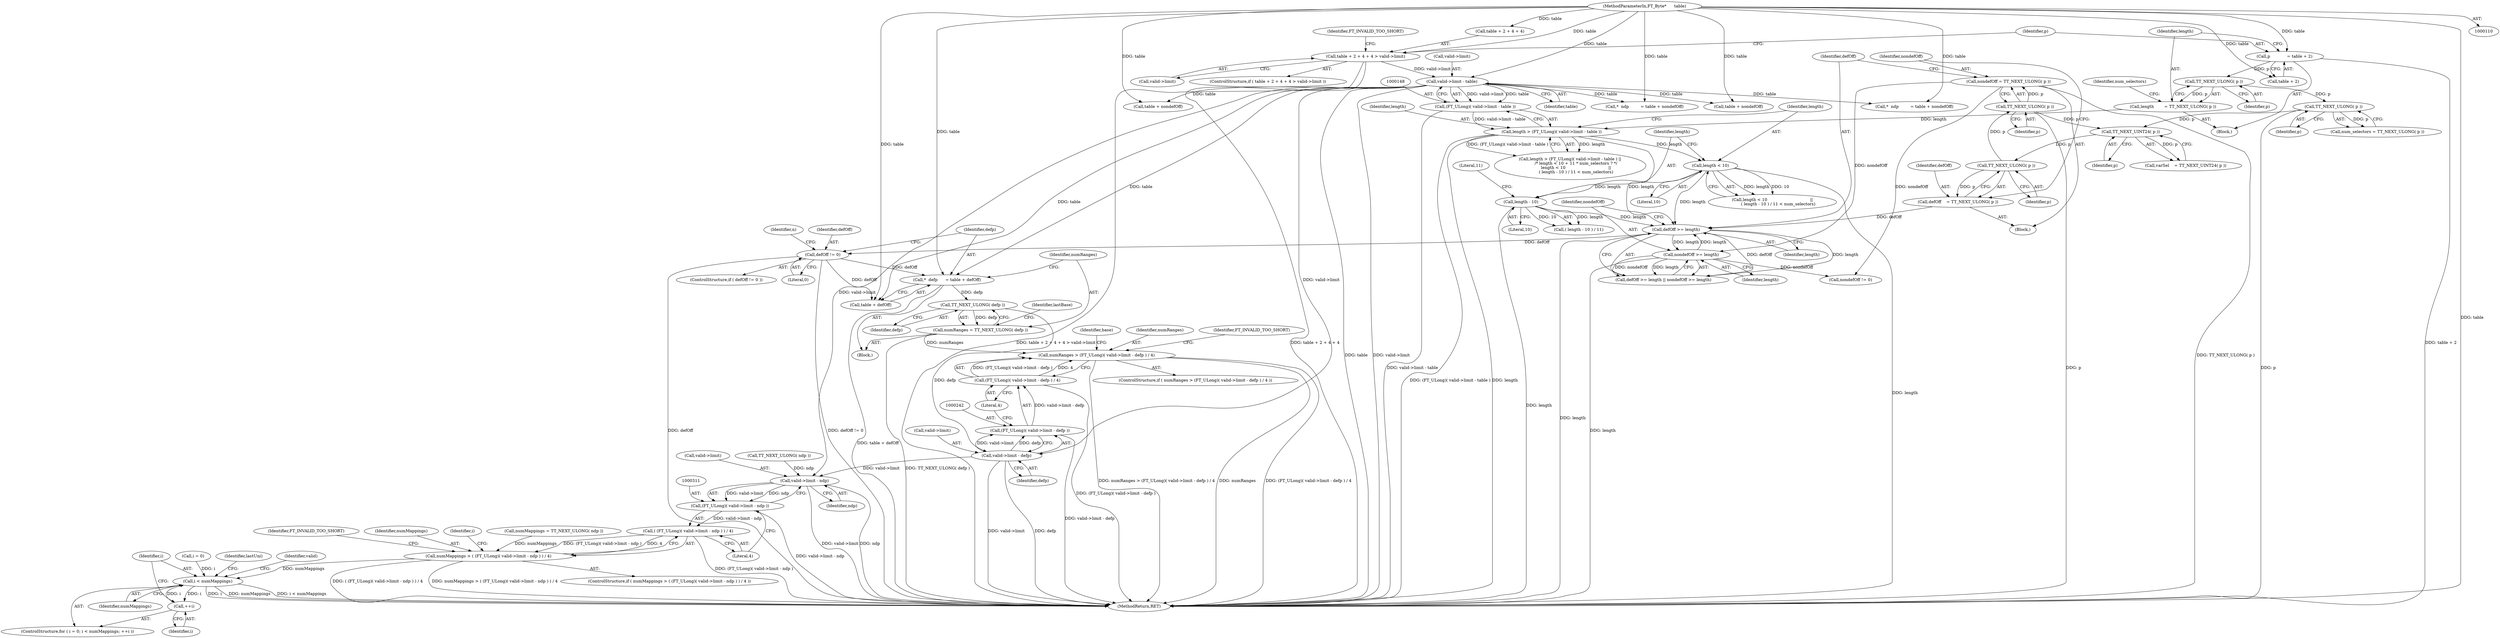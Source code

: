 digraph "0_savannah_57cbb8c148999ba8f14ed53435fc071ac9953afd@pointer" {
"1000230" [label="(Call,TT_NEXT_ULONG( defp ))"];
"1000222" [label="(Call,*  defp      = table + defOff)"];
"1000149" [label="(Call,valid->limit - table)"];
"1000118" [label="(Call,table + 2 + 4 + 4 > valid->limit)"];
"1000111" [label="(MethodParameterIn,FT_Byte*      table)"];
"1000217" [label="(Call,defOff != 0)"];
"1000199" [label="(Call,defOff >= length)"];
"1000188" [label="(Call,defOff    = TT_NEXT_ULONG( p ))"];
"1000190" [label="(Call,TT_NEXT_ULONG( p ))"];
"1000185" [label="(Call,TT_NEXT_UINT24( p ))"];
"1000141" [label="(Call,TT_NEXT_ULONG( p ))"];
"1000137" [label="(Call,TT_NEXT_ULONG( p ))"];
"1000130" [label="(Call,p             = table + 2)"];
"1000195" [label="(Call,TT_NEXT_ULONG( p ))"];
"1000155" [label="(Call,length < 10)"];
"1000145" [label="(Call,length > (FT_ULong)( valid->limit - table ))"];
"1000135" [label="(Call,length        = TT_NEXT_ULONG( p ))"];
"1000147" [label="(Call,(FT_ULong)( valid->limit - table ))"];
"1000160" [label="(Call,length - 10)"];
"1000202" [label="(Call,nondefOff >= length)"];
"1000193" [label="(Call,nondefOff = TT_NEXT_ULONG( p ))"];
"1000228" [label="(Call,numRanges = TT_NEXT_ULONG( defp ))"];
"1000238" [label="(Call,numRanges > (FT_ULong)( valid->limit - defp ) / 4)"];
"1000243" [label="(Call,valid->limit - defp)"];
"1000241" [label="(Call,(FT_ULong)( valid->limit - defp ))"];
"1000240" [label="(Call,(FT_ULong)( valid->limit - defp ) / 4)"];
"1000312" [label="(Call,valid->limit - ndp)"];
"1000310" [label="(Call,(FT_ULong)( valid->limit - ndp ))"];
"1000309" [label="(Call,( (FT_ULong)( valid->limit - ndp ) ) / 4)"];
"1000307" [label="(Call,numMappings > ( (FT_ULong)( valid->limit - ndp ) ) / 4)"];
"1000323" [label="(Call,i < numMappings)"];
"1000326" [label="(Call,++i)"];
"1000219" [label="(Literal,0)"];
"1000253" [label="(Identifier,base)"];
"1000129" [label="(Identifier,FT_INVALID_TOO_SHORT)"];
"1000119" [label="(Call,table + 2 + 4 + 4)"];
"1000243" [label="(Call,valid->limit - defp)"];
"1000293" [label="(Call,table + nondefOff)"];
"1000202" [label="(Call,nondefOff >= length)"];
"1000216" [label="(ControlStructure,if ( defOff != 0 ))"];
"1000325" [label="(Identifier,numMappings)"];
"1000160" [label="(Call,length - 10)"];
"1000132" [label="(Call,table + 2)"];
"1000224" [label="(Call,table + defOff)"];
"1000201" [label="(Identifier,length)"];
"1000324" [label="(Identifier,i)"];
"1000309" [label="(Call,( (FT_ULong)( valid->limit - ndp ) ) / 4)"];
"1000155" [label="(Call,length < 10)"];
"1000270" [label="(Call,nondefOff != 0)"];
"1000126" [label="(Call,valid->limit)"];
"1000231" [label="(Identifier,defp)"];
"1000138" [label="(Identifier,p)"];
"1000195" [label="(Call,TT_NEXT_ULONG( p ))"];
"1000154" [label="(Call,length < 10                                 ||\n         ( length - 10 ) / 11 < num_selectors)"];
"1000306" [label="(ControlStructure,if ( numMappings > ( (FT_ULong)( valid->limit - ndp ) ) / 4 ))"];
"1000193" [label="(Call,nondefOff = TT_NEXT_ULONG( p ))"];
"1000142" [label="(Identifier,p)"];
"1000291" [label="(Call,*  ndp         = table + nondefOff)"];
"1000118" [label="(Call,table + 2 + 4 + 4 > valid->limit)"];
"1000297" [label="(Call,numMappings = TT_NEXT_ULONG( ndp ))"];
"1000149" [label="(Call,valid->limit - table)"];
"1000317" [label="(Literal,4)"];
"1000235" [label="(Identifier,lastBase)"];
"1000345" [label="(MethodReturn,RET)"];
"1000312" [label="(Call,valid->limit - ndp)"];
"1000186" [label="(Identifier,p)"];
"1000248" [label="(Literal,4)"];
"1000136" [label="(Identifier,length)"];
"1000299" [label="(Call,TT_NEXT_ULONG( ndp ))"];
"1000275" [label="(Call,*  ndp         = table + nondefOff)"];
"1000318" [label="(Identifier,FT_INVALID_TOO_SHORT)"];
"1000194" [label="(Identifier,nondefOff)"];
"1000217" [label="(Call,defOff != 0)"];
"1000183" [label="(Call,varSel    = TT_NEXT_UINT24( p ))"];
"1000130" [label="(Call,p             = table + 2)"];
"1000111" [label="(MethodParameterIn,FT_Byte*      table)"];
"1000113" [label="(Block,)"];
"1000310" [label="(Call,(FT_ULong)( valid->limit - ndp ))"];
"1000323" [label="(Call,i < numMappings)"];
"1000320" [label="(Call,i = 0)"];
"1000307" [label="(Call,numMappings > ( (FT_ULong)( valid->limit - ndp ) ) / 4)"];
"1000244" [label="(Call,valid->limit)"];
"1000159" [label="(Call,( length - 10 ) / 11)"];
"1000162" [label="(Literal,10)"];
"1000156" [label="(Identifier,length)"];
"1000326" [label="(Call,++i)"];
"1000144" [label="(Call,length > (FT_ULong)( valid->limit - table ) ||\n         /* length < 10 + 11 * num_selectors ? */\n         length < 10                                 ||\n         ( length - 10 ) / 11 < num_selectors)"];
"1000189" [label="(Identifier,defOff)"];
"1000247" [label="(Identifier,defp)"];
"1000240" [label="(Call,(FT_ULong)( valid->limit - defp ) / 4)"];
"1000237" [label="(ControlStructure,if ( numRanges > (FT_ULong)( valid->limit - defp ) / 4 ))"];
"1000313" [label="(Call,valid->limit)"];
"1000147" [label="(Call,(FT_ULong)( valid->limit - table ))"];
"1000117" [label="(ControlStructure,if ( table + 2 + 4 + 4 > valid->limit ))"];
"1000141" [label="(Call,TT_NEXT_ULONG( p ))"];
"1000150" [label="(Call,valid->limit)"];
"1000308" [label="(Identifier,numMappings)"];
"1000222" [label="(Call,*  defp      = table + defOff)"];
"1000191" [label="(Identifier,p)"];
"1000190" [label="(Call,TT_NEXT_ULONG( p ))"];
"1000319" [label="(ControlStructure,for ( i = 0; i < numMappings; ++i ))"];
"1000327" [label="(Identifier,i)"];
"1000204" [label="(Identifier,length)"];
"1000239" [label="(Identifier,numRanges)"];
"1000137" [label="(Call,TT_NEXT_ULONG( p ))"];
"1000140" [label="(Identifier,num_selectors)"];
"1000153" [label="(Identifier,table)"];
"1000316" [label="(Identifier,ndp)"];
"1000145" [label="(Call,length > (FT_ULong)( valid->limit - table ))"];
"1000199" [label="(Call,defOff >= length)"];
"1000218" [label="(Identifier,defOff)"];
"1000139" [label="(Call,num_selectors = TT_NEXT_ULONG( p ))"];
"1000321" [label="(Identifier,i)"];
"1000200" [label="(Identifier,defOff)"];
"1000161" [label="(Identifier,length)"];
"1000163" [label="(Literal,11)"];
"1000203" [label="(Identifier,nondefOff)"];
"1000230" [label="(Call,TT_NEXT_ULONG( defp ))"];
"1000157" [label="(Literal,10)"];
"1000180" [label="(Identifier,n)"];
"1000241" [label="(Call,(FT_ULong)( valid->limit - defp ))"];
"1000220" [label="(Block,)"];
"1000185" [label="(Call,TT_NEXT_UINT24( p ))"];
"1000181" [label="(Block,)"];
"1000198" [label="(Call,defOff >= length || nondefOff >= length)"];
"1000135" [label="(Call,length        = TT_NEXT_ULONG( p ))"];
"1000228" [label="(Call,numRanges = TT_NEXT_ULONG( defp ))"];
"1000188" [label="(Call,defOff    = TT_NEXT_ULONG( p ))"];
"1000196" [label="(Identifier,p)"];
"1000223" [label="(Identifier,defp)"];
"1000329" [label="(Identifier,lastUni)"];
"1000238" [label="(Call,numRanges > (FT_ULong)( valid->limit - defp ) / 4)"];
"1000131" [label="(Identifier,p)"];
"1000146" [label="(Identifier,length)"];
"1000337" [label="(Identifier,valid)"];
"1000249" [label="(Identifier,FT_INVALID_TOO_SHORT)"];
"1000277" [label="(Call,table + nondefOff)"];
"1000229" [label="(Identifier,numRanges)"];
"1000230" -> "1000228"  [label="AST: "];
"1000230" -> "1000231"  [label="CFG: "];
"1000231" -> "1000230"  [label="AST: "];
"1000228" -> "1000230"  [label="CFG: "];
"1000230" -> "1000228"  [label="DDG: defp"];
"1000222" -> "1000230"  [label="DDG: defp"];
"1000230" -> "1000243"  [label="DDG: defp"];
"1000222" -> "1000220"  [label="AST: "];
"1000222" -> "1000224"  [label="CFG: "];
"1000223" -> "1000222"  [label="AST: "];
"1000224" -> "1000222"  [label="AST: "];
"1000229" -> "1000222"  [label="CFG: "];
"1000222" -> "1000345"  [label="DDG: table + defOff"];
"1000149" -> "1000222"  [label="DDG: table"];
"1000111" -> "1000222"  [label="DDG: table"];
"1000217" -> "1000222"  [label="DDG: defOff"];
"1000149" -> "1000147"  [label="AST: "];
"1000149" -> "1000153"  [label="CFG: "];
"1000150" -> "1000149"  [label="AST: "];
"1000153" -> "1000149"  [label="AST: "];
"1000147" -> "1000149"  [label="CFG: "];
"1000149" -> "1000345"  [label="DDG: table"];
"1000149" -> "1000345"  [label="DDG: valid->limit"];
"1000149" -> "1000147"  [label="DDG: valid->limit"];
"1000149" -> "1000147"  [label="DDG: table"];
"1000118" -> "1000149"  [label="DDG: valid->limit"];
"1000111" -> "1000149"  [label="DDG: table"];
"1000149" -> "1000224"  [label="DDG: table"];
"1000149" -> "1000243"  [label="DDG: valid->limit"];
"1000149" -> "1000275"  [label="DDG: table"];
"1000149" -> "1000277"  [label="DDG: table"];
"1000149" -> "1000291"  [label="DDG: table"];
"1000149" -> "1000293"  [label="DDG: table"];
"1000149" -> "1000312"  [label="DDG: valid->limit"];
"1000118" -> "1000117"  [label="AST: "];
"1000118" -> "1000126"  [label="CFG: "];
"1000119" -> "1000118"  [label="AST: "];
"1000126" -> "1000118"  [label="AST: "];
"1000129" -> "1000118"  [label="CFG: "];
"1000131" -> "1000118"  [label="CFG: "];
"1000118" -> "1000345"  [label="DDG: table + 2 + 4 + 4 > valid->limit"];
"1000118" -> "1000345"  [label="DDG: table + 2 + 4 + 4"];
"1000111" -> "1000118"  [label="DDG: table"];
"1000111" -> "1000110"  [label="AST: "];
"1000111" -> "1000345"  [label="DDG: table"];
"1000111" -> "1000119"  [label="DDG: table"];
"1000111" -> "1000130"  [label="DDG: table"];
"1000111" -> "1000132"  [label="DDG: table"];
"1000111" -> "1000224"  [label="DDG: table"];
"1000111" -> "1000275"  [label="DDG: table"];
"1000111" -> "1000277"  [label="DDG: table"];
"1000111" -> "1000291"  [label="DDG: table"];
"1000111" -> "1000293"  [label="DDG: table"];
"1000217" -> "1000216"  [label="AST: "];
"1000217" -> "1000219"  [label="CFG: "];
"1000218" -> "1000217"  [label="AST: "];
"1000219" -> "1000217"  [label="AST: "];
"1000223" -> "1000217"  [label="CFG: "];
"1000180" -> "1000217"  [label="CFG: "];
"1000217" -> "1000345"  [label="DDG: defOff != 0"];
"1000217" -> "1000345"  [label="DDG: defOff"];
"1000199" -> "1000217"  [label="DDG: defOff"];
"1000217" -> "1000224"  [label="DDG: defOff"];
"1000199" -> "1000198"  [label="AST: "];
"1000199" -> "1000201"  [label="CFG: "];
"1000200" -> "1000199"  [label="AST: "];
"1000201" -> "1000199"  [label="AST: "];
"1000203" -> "1000199"  [label="CFG: "];
"1000198" -> "1000199"  [label="CFG: "];
"1000199" -> "1000345"  [label="DDG: length"];
"1000199" -> "1000198"  [label="DDG: defOff"];
"1000199" -> "1000198"  [label="DDG: length"];
"1000188" -> "1000199"  [label="DDG: defOff"];
"1000155" -> "1000199"  [label="DDG: length"];
"1000145" -> "1000199"  [label="DDG: length"];
"1000160" -> "1000199"  [label="DDG: length"];
"1000202" -> "1000199"  [label="DDG: length"];
"1000199" -> "1000202"  [label="DDG: length"];
"1000188" -> "1000181"  [label="AST: "];
"1000188" -> "1000190"  [label="CFG: "];
"1000189" -> "1000188"  [label="AST: "];
"1000190" -> "1000188"  [label="AST: "];
"1000194" -> "1000188"  [label="CFG: "];
"1000190" -> "1000188"  [label="DDG: p"];
"1000190" -> "1000191"  [label="CFG: "];
"1000191" -> "1000190"  [label="AST: "];
"1000185" -> "1000190"  [label="DDG: p"];
"1000190" -> "1000195"  [label="DDG: p"];
"1000185" -> "1000183"  [label="AST: "];
"1000185" -> "1000186"  [label="CFG: "];
"1000186" -> "1000185"  [label="AST: "];
"1000183" -> "1000185"  [label="CFG: "];
"1000185" -> "1000183"  [label="DDG: p"];
"1000141" -> "1000185"  [label="DDG: p"];
"1000195" -> "1000185"  [label="DDG: p"];
"1000141" -> "1000139"  [label="AST: "];
"1000141" -> "1000142"  [label="CFG: "];
"1000142" -> "1000141"  [label="AST: "];
"1000139" -> "1000141"  [label="CFG: "];
"1000141" -> "1000345"  [label="DDG: p"];
"1000141" -> "1000139"  [label="DDG: p"];
"1000137" -> "1000141"  [label="DDG: p"];
"1000137" -> "1000135"  [label="AST: "];
"1000137" -> "1000138"  [label="CFG: "];
"1000138" -> "1000137"  [label="AST: "];
"1000135" -> "1000137"  [label="CFG: "];
"1000137" -> "1000135"  [label="DDG: p"];
"1000130" -> "1000137"  [label="DDG: p"];
"1000130" -> "1000113"  [label="AST: "];
"1000130" -> "1000132"  [label="CFG: "];
"1000131" -> "1000130"  [label="AST: "];
"1000132" -> "1000130"  [label="AST: "];
"1000136" -> "1000130"  [label="CFG: "];
"1000130" -> "1000345"  [label="DDG: table + 2"];
"1000195" -> "1000193"  [label="AST: "];
"1000195" -> "1000196"  [label="CFG: "];
"1000196" -> "1000195"  [label="AST: "];
"1000193" -> "1000195"  [label="CFG: "];
"1000195" -> "1000345"  [label="DDG: p"];
"1000195" -> "1000193"  [label="DDG: p"];
"1000155" -> "1000154"  [label="AST: "];
"1000155" -> "1000157"  [label="CFG: "];
"1000156" -> "1000155"  [label="AST: "];
"1000157" -> "1000155"  [label="AST: "];
"1000161" -> "1000155"  [label="CFG: "];
"1000154" -> "1000155"  [label="CFG: "];
"1000155" -> "1000345"  [label="DDG: length"];
"1000155" -> "1000154"  [label="DDG: length"];
"1000155" -> "1000154"  [label="DDG: 10"];
"1000145" -> "1000155"  [label="DDG: length"];
"1000155" -> "1000160"  [label="DDG: length"];
"1000145" -> "1000144"  [label="AST: "];
"1000145" -> "1000147"  [label="CFG: "];
"1000146" -> "1000145"  [label="AST: "];
"1000147" -> "1000145"  [label="AST: "];
"1000156" -> "1000145"  [label="CFG: "];
"1000144" -> "1000145"  [label="CFG: "];
"1000145" -> "1000345"  [label="DDG: length"];
"1000145" -> "1000345"  [label="DDG: (FT_ULong)( valid->limit - table )"];
"1000145" -> "1000144"  [label="DDG: length"];
"1000145" -> "1000144"  [label="DDG: (FT_ULong)( valid->limit - table )"];
"1000135" -> "1000145"  [label="DDG: length"];
"1000147" -> "1000145"  [label="DDG: valid->limit - table"];
"1000135" -> "1000113"  [label="AST: "];
"1000136" -> "1000135"  [label="AST: "];
"1000140" -> "1000135"  [label="CFG: "];
"1000148" -> "1000147"  [label="AST: "];
"1000147" -> "1000345"  [label="DDG: valid->limit - table"];
"1000160" -> "1000159"  [label="AST: "];
"1000160" -> "1000162"  [label="CFG: "];
"1000161" -> "1000160"  [label="AST: "];
"1000162" -> "1000160"  [label="AST: "];
"1000163" -> "1000160"  [label="CFG: "];
"1000160" -> "1000345"  [label="DDG: length"];
"1000160" -> "1000159"  [label="DDG: length"];
"1000160" -> "1000159"  [label="DDG: 10"];
"1000202" -> "1000198"  [label="AST: "];
"1000202" -> "1000204"  [label="CFG: "];
"1000203" -> "1000202"  [label="AST: "];
"1000204" -> "1000202"  [label="AST: "];
"1000198" -> "1000202"  [label="CFG: "];
"1000202" -> "1000345"  [label="DDG: length"];
"1000202" -> "1000198"  [label="DDG: nondefOff"];
"1000202" -> "1000198"  [label="DDG: length"];
"1000193" -> "1000202"  [label="DDG: nondefOff"];
"1000202" -> "1000270"  [label="DDG: nondefOff"];
"1000193" -> "1000181"  [label="AST: "];
"1000194" -> "1000193"  [label="AST: "];
"1000200" -> "1000193"  [label="CFG: "];
"1000193" -> "1000345"  [label="DDG: TT_NEXT_ULONG( p )"];
"1000193" -> "1000270"  [label="DDG: nondefOff"];
"1000228" -> "1000220"  [label="AST: "];
"1000229" -> "1000228"  [label="AST: "];
"1000235" -> "1000228"  [label="CFG: "];
"1000228" -> "1000345"  [label="DDG: TT_NEXT_ULONG( defp )"];
"1000228" -> "1000238"  [label="DDG: numRanges"];
"1000238" -> "1000237"  [label="AST: "];
"1000238" -> "1000240"  [label="CFG: "];
"1000239" -> "1000238"  [label="AST: "];
"1000240" -> "1000238"  [label="AST: "];
"1000249" -> "1000238"  [label="CFG: "];
"1000253" -> "1000238"  [label="CFG: "];
"1000238" -> "1000345"  [label="DDG: numRanges"];
"1000238" -> "1000345"  [label="DDG: (FT_ULong)( valid->limit - defp ) / 4"];
"1000238" -> "1000345"  [label="DDG: numRanges > (FT_ULong)( valid->limit - defp ) / 4"];
"1000240" -> "1000238"  [label="DDG: (FT_ULong)( valid->limit - defp )"];
"1000240" -> "1000238"  [label="DDG: 4"];
"1000243" -> "1000241"  [label="AST: "];
"1000243" -> "1000247"  [label="CFG: "];
"1000244" -> "1000243"  [label="AST: "];
"1000247" -> "1000243"  [label="AST: "];
"1000241" -> "1000243"  [label="CFG: "];
"1000243" -> "1000345"  [label="DDG: valid->limit"];
"1000243" -> "1000345"  [label="DDG: defp"];
"1000243" -> "1000241"  [label="DDG: valid->limit"];
"1000243" -> "1000241"  [label="DDG: defp"];
"1000243" -> "1000312"  [label="DDG: valid->limit"];
"1000241" -> "1000240"  [label="AST: "];
"1000242" -> "1000241"  [label="AST: "];
"1000248" -> "1000241"  [label="CFG: "];
"1000241" -> "1000345"  [label="DDG: valid->limit - defp"];
"1000241" -> "1000240"  [label="DDG: valid->limit - defp"];
"1000240" -> "1000248"  [label="CFG: "];
"1000248" -> "1000240"  [label="AST: "];
"1000240" -> "1000345"  [label="DDG: (FT_ULong)( valid->limit - defp )"];
"1000312" -> "1000310"  [label="AST: "];
"1000312" -> "1000316"  [label="CFG: "];
"1000313" -> "1000312"  [label="AST: "];
"1000316" -> "1000312"  [label="AST: "];
"1000310" -> "1000312"  [label="CFG: "];
"1000312" -> "1000345"  [label="DDG: ndp"];
"1000312" -> "1000345"  [label="DDG: valid->limit"];
"1000312" -> "1000310"  [label="DDG: valid->limit"];
"1000312" -> "1000310"  [label="DDG: ndp"];
"1000299" -> "1000312"  [label="DDG: ndp"];
"1000310" -> "1000309"  [label="AST: "];
"1000311" -> "1000310"  [label="AST: "];
"1000317" -> "1000310"  [label="CFG: "];
"1000310" -> "1000345"  [label="DDG: valid->limit - ndp"];
"1000310" -> "1000309"  [label="DDG: valid->limit - ndp"];
"1000309" -> "1000307"  [label="AST: "];
"1000309" -> "1000317"  [label="CFG: "];
"1000317" -> "1000309"  [label="AST: "];
"1000307" -> "1000309"  [label="CFG: "];
"1000309" -> "1000345"  [label="DDG: (FT_ULong)( valid->limit - ndp )"];
"1000309" -> "1000307"  [label="DDG: (FT_ULong)( valid->limit - ndp )"];
"1000309" -> "1000307"  [label="DDG: 4"];
"1000307" -> "1000306"  [label="AST: "];
"1000308" -> "1000307"  [label="AST: "];
"1000318" -> "1000307"  [label="CFG: "];
"1000321" -> "1000307"  [label="CFG: "];
"1000307" -> "1000345"  [label="DDG: ( (FT_ULong)( valid->limit - ndp ) ) / 4"];
"1000307" -> "1000345"  [label="DDG: numMappings > ( (FT_ULong)( valid->limit - ndp ) ) / 4"];
"1000297" -> "1000307"  [label="DDG: numMappings"];
"1000307" -> "1000323"  [label="DDG: numMappings"];
"1000323" -> "1000319"  [label="AST: "];
"1000323" -> "1000325"  [label="CFG: "];
"1000324" -> "1000323"  [label="AST: "];
"1000325" -> "1000323"  [label="AST: "];
"1000329" -> "1000323"  [label="CFG: "];
"1000337" -> "1000323"  [label="CFG: "];
"1000323" -> "1000345"  [label="DDG: i"];
"1000323" -> "1000345"  [label="DDG: numMappings"];
"1000323" -> "1000345"  [label="DDG: i < numMappings"];
"1000326" -> "1000323"  [label="DDG: i"];
"1000320" -> "1000323"  [label="DDG: i"];
"1000323" -> "1000326"  [label="DDG: i"];
"1000326" -> "1000319"  [label="AST: "];
"1000326" -> "1000327"  [label="CFG: "];
"1000327" -> "1000326"  [label="AST: "];
"1000324" -> "1000326"  [label="CFG: "];
}
